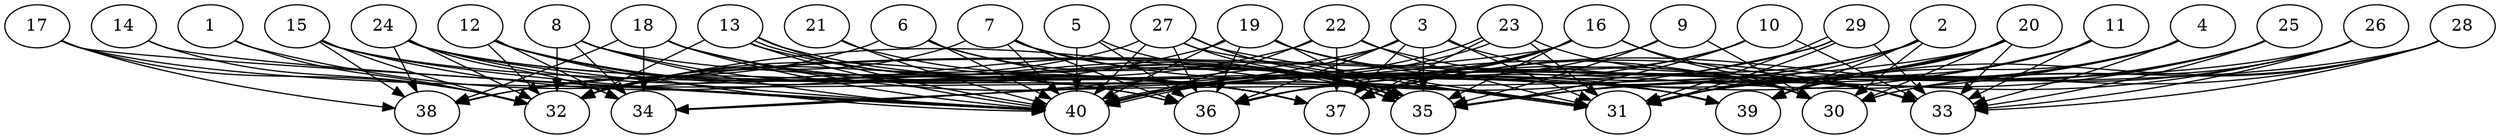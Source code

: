 // DAG automatically generated by daggen at Thu Oct  3 14:06:48 2019
// ./daggen --dot -n 40 --ccr 0.5 --fat 0.9 --regular 0.7 --density 0.9 --mindata 5242880 --maxdata 52428800 
digraph G {
  1 [size="76042240", alpha="0.01", expect_size="38021120"] 
  1 -> 32 [size ="38021120"]
  1 -> 36 [size ="38021120"]
  2 [size="42854400", alpha="0.15", expect_size="21427200"] 
  2 -> 30 [size ="21427200"]
  2 -> 31 [size ="21427200"]
  2 -> 36 [size ="21427200"]
  2 -> 37 [size ="21427200"]
  2 -> 39 [size ="21427200"]
  2 -> 40 [size ="21427200"]
  3 [size="54069248", alpha="0.06", expect_size="27034624"] 
  3 -> 31 [size ="27034624"]
  3 -> 33 [size ="27034624"]
  3 -> 34 [size ="27034624"]
  3 -> 35 [size ="27034624"]
  3 -> 36 [size ="27034624"]
  3 -> 37 [size ="27034624"]
  3 -> 40 [size ="27034624"]
  4 [size="45838336", alpha="0.07", expect_size="22919168"] 
  4 -> 31 [size ="22919168"]
  4 -> 33 [size ="22919168"]
  4 -> 36 [size ="22919168"]
  4 -> 37 [size ="22919168"]
  4 -> 39 [size ="22919168"]
  5 [size="68155392", alpha="0.13", expect_size="34077696"] 
  5 -> 35 [size ="34077696"]
  5 -> 36 [size ="34077696"]
  5 -> 40 [size ="34077696"]
  6 [size="51218432", alpha="0.08", expect_size="25609216"] 
  6 -> 31 [size ="25609216"]
  6 -> 35 [size ="25609216"]
  6 -> 38 [size ="25609216"]
  6 -> 40 [size ="25609216"]
  7 [size="43026432", alpha="0.01", expect_size="21513216"] 
  7 -> 30 [size ="21513216"]
  7 -> 32 [size ="21513216"]
  7 -> 35 [size ="21513216"]
  7 -> 36 [size ="21513216"]
  7 -> 40 [size ="21513216"]
  8 [size="78182400", alpha="0.10", expect_size="39091200"] 
  8 -> 32 [size ="39091200"]
  8 -> 34 [size ="39091200"]
  8 -> 37 [size ="39091200"]
  8 -> 39 [size ="39091200"]
  8 -> 40 [size ="39091200"]
  9 [size="36241408", alpha="0.01", expect_size="18120704"] 
  9 -> 30 [size ="18120704"]
  9 -> 35 [size ="18120704"]
  9 -> 40 [size ="18120704"]
  10 [size="47751168", alpha="0.14", expect_size="23875584"] 
  10 -> 33 [size ="23875584"]
  10 -> 35 [size ="23875584"]
  10 -> 37 [size ="23875584"]
  10 -> 40 [size ="23875584"]
  11 [size="90986496", alpha="0.14", expect_size="45493248"] 
  11 -> 31 [size ="45493248"]
  11 -> 33 [size ="45493248"]
  11 -> 35 [size ="45493248"]
  11 -> 40 [size ="45493248"]
  12 [size="96630784", alpha="0.18", expect_size="48315392"] 
  12 -> 32 [size ="48315392"]
  12 -> 34 [size ="48315392"]
  12 -> 35 [size ="48315392"]
  12 -> 36 [size ="48315392"]
  12 -> 37 [size ="48315392"]
  12 -> 40 [size ="48315392"]
  13 [size="74606592", alpha="0.01", expect_size="37303296"] 
  13 -> 32 [size ="37303296"]
  13 -> 35 [size ="37303296"]
  13 -> 35 [size ="37303296"]
  13 -> 37 [size ="37303296"]
  13 -> 40 [size ="37303296"]
  13 -> 40 [size ="37303296"]
  14 [size="100724736", alpha="0.19", expect_size="50362368"] 
  14 -> 32 [size ="50362368"]
  14 -> 40 [size ="50362368"]
  15 [size="41674752", alpha="0.12", expect_size="20837376"] 
  15 -> 32 [size ="20837376"]
  15 -> 37 [size ="20837376"]
  15 -> 38 [size ="20837376"]
  15 -> 39 [size ="20837376"]
  15 -> 40 [size ="20837376"]
  16 [size="101931008", alpha="0.06", expect_size="50965504"] 
  16 -> 30 [size ="50965504"]
  16 -> 33 [size ="50965504"]
  16 -> 34 [size ="50965504"]
  16 -> 35 [size ="50965504"]
  16 -> 36 [size ="50965504"]
  16 -> 37 [size ="50965504"]
  16 -> 40 [size ="50965504"]
  17 [size="46411776", alpha="0.10", expect_size="23205888"] 
  17 -> 31 [size ="23205888"]
  17 -> 32 [size ="23205888"]
  17 -> 38 [size ="23205888"]
  17 -> 40 [size ="23205888"]
  18 [size="49242112", alpha="0.08", expect_size="24621056"] 
  18 -> 31 [size ="24621056"]
  18 -> 34 [size ="24621056"]
  18 -> 35 [size ="24621056"]
  18 -> 37 [size ="24621056"]
  18 -> 38 [size ="24621056"]
  18 -> 40 [size ="24621056"]
  19 [size="96790528", alpha="0.19", expect_size="48395264"] 
  19 -> 30 [size ="48395264"]
  19 -> 35 [size ="48395264"]
  19 -> 36 [size ="48395264"]
  19 -> 38 [size ="48395264"]
  19 -> 39 [size ="48395264"]
  19 -> 40 [size ="48395264"]
  20 [size="101894144", alpha="0.05", expect_size="50947072"] 
  20 -> 30 [size ="50947072"]
  20 -> 31 [size ="50947072"]
  20 -> 33 [size ="50947072"]
  20 -> 34 [size ="50947072"]
  20 -> 35 [size ="50947072"]
  20 -> 39 [size ="50947072"]
  20 -> 40 [size ="50947072"]
  21 [size="72226816", alpha="0.04", expect_size="36113408"] 
  21 -> 35 [size ="36113408"]
  21 -> 40 [size ="36113408"]
  22 [size="42964992", alpha="0.10", expect_size="21482496"] 
  22 -> 31 [size ="21482496"]
  22 -> 32 [size ="21482496"]
  22 -> 33 [size ="21482496"]
  22 -> 37 [size ="21482496"]
  22 -> 40 [size ="21482496"]
  23 [size="33234944", alpha="0.06", expect_size="16617472"] 
  23 -> 30 [size ="16617472"]
  23 -> 31 [size ="16617472"]
  23 -> 37 [size ="16617472"]
  23 -> 40 [size ="16617472"]
  23 -> 40 [size ="16617472"]
  24 [size="39118848", alpha="0.09", expect_size="19559424"] 
  24 -> 31 [size ="19559424"]
  24 -> 32 [size ="19559424"]
  24 -> 33 [size ="19559424"]
  24 -> 34 [size ="19559424"]
  24 -> 36 [size ="19559424"]
  24 -> 38 [size ="19559424"]
  24 -> 40 [size ="19559424"]
  25 [size="36227072", alpha="0.04", expect_size="18113536"] 
  25 -> 31 [size ="18113536"]
  25 -> 33 [size ="18113536"]
  25 -> 35 [size ="18113536"]
  25 -> 37 [size ="18113536"]
  26 [size="95117312", alpha="0.08", expect_size="47558656"] 
  26 -> 30 [size ="47558656"]
  26 -> 31 [size ="47558656"]
  26 -> 32 [size ="47558656"]
  26 -> 33 [size ="47558656"]
  26 -> 35 [size ="47558656"]
  27 [size="29626368", alpha="0.18", expect_size="14813184"] 
  27 -> 31 [size ="14813184"]
  27 -> 31 [size ="14813184"]
  27 -> 32 [size ="14813184"]
  27 -> 35 [size ="14813184"]
  27 -> 35 [size ="14813184"]
  27 -> 36 [size ="14813184"]
  27 -> 40 [size ="14813184"]
  28 [size="75046912", alpha="0.03", expect_size="37523456"] 
  28 -> 30 [size ="37523456"]
  28 -> 31 [size ="37523456"]
  28 -> 32 [size ="37523456"]
  28 -> 33 [size ="37523456"]
  28 -> 39 [size ="37523456"]
  29 [size="18696192", alpha="0.14", expect_size="9348096"] 
  29 -> 31 [size ="9348096"]
  29 -> 31 [size ="9348096"]
  29 -> 32 [size ="9348096"]
  29 -> 33 [size ="9348096"]
  29 -> 36 [size ="9348096"]
  30 [size="16115712", alpha="0.12", expect_size="8057856"] 
  31 [size="39116800", alpha="0.07", expect_size="19558400"] 
  32 [size="58886144", alpha="0.01", expect_size="29443072"] 
  33 [size="13418496", alpha="0.08", expect_size="6709248"] 
  34 [size="40673280", alpha="0.15", expect_size="20336640"] 
  35 [size="81633280", alpha="0.08", expect_size="40816640"] 
  36 [size="99594240", alpha="0.00", expect_size="49797120"] 
  37 [size="40921088", alpha="0.00", expect_size="20460544"] 
  38 [size="32524288", alpha="0.08", expect_size="16262144"] 
  39 [size="47732736", alpha="0.15", expect_size="23866368"] 
  40 [size="17928192", alpha="0.01", expect_size="8964096"] 
}
